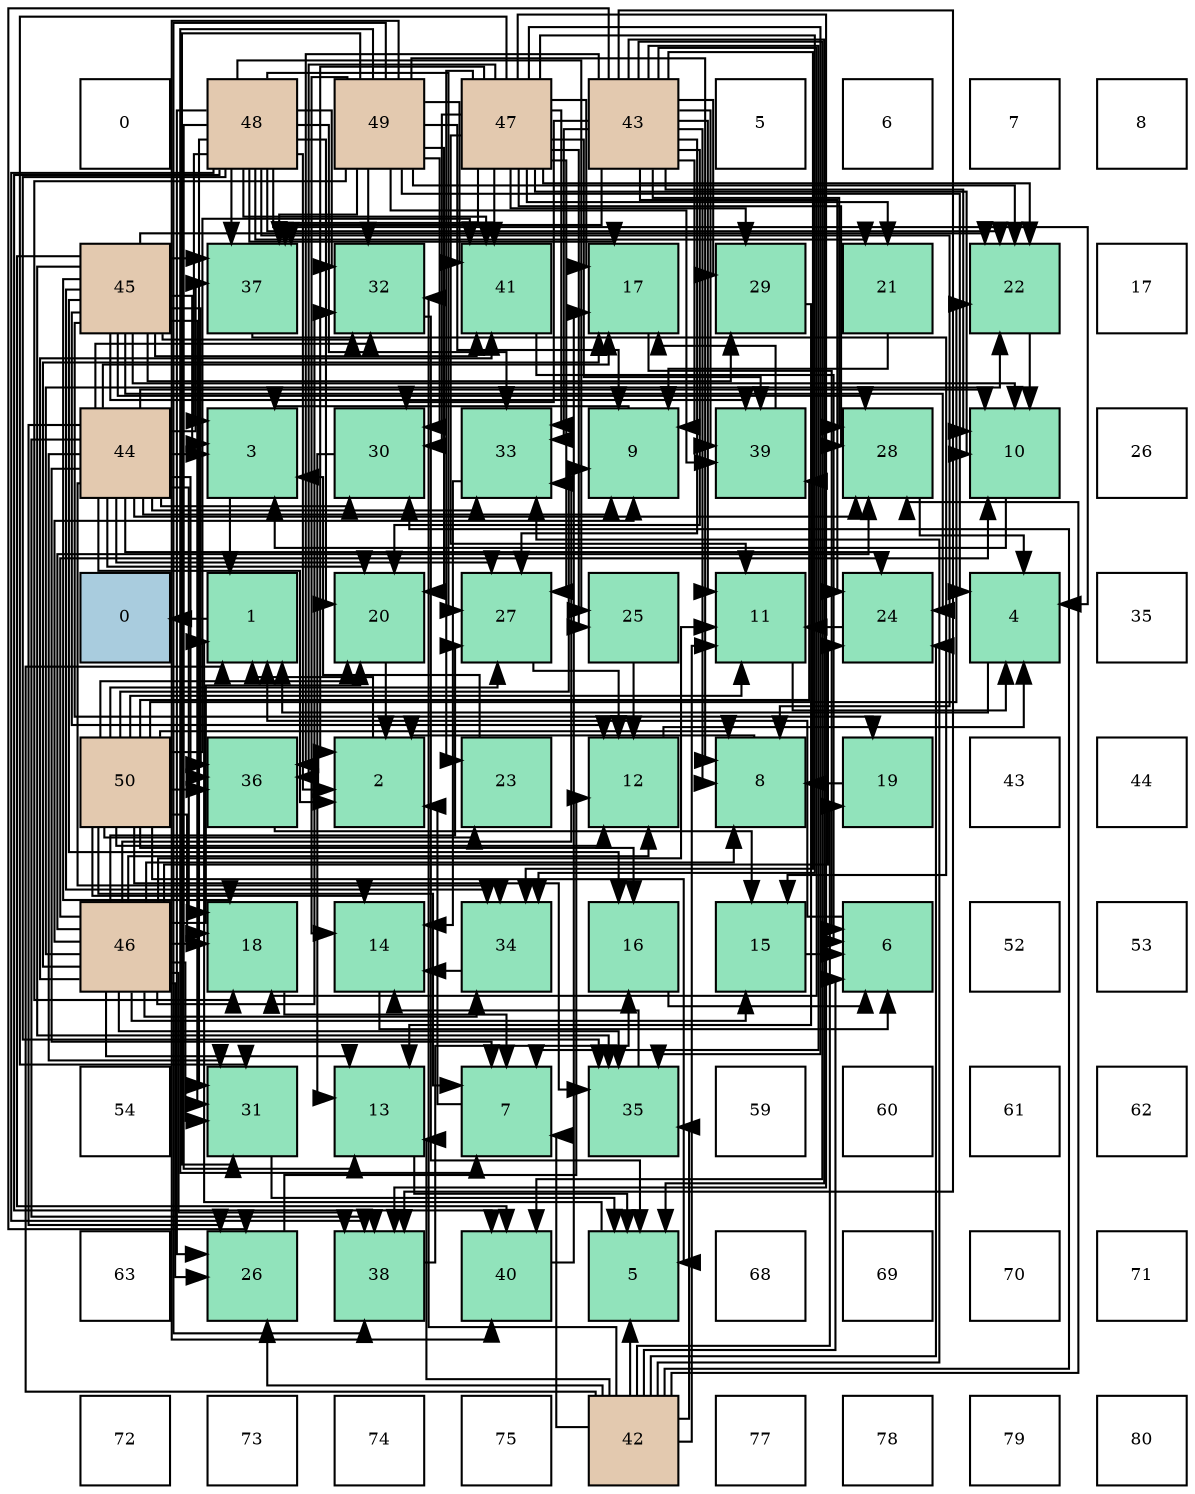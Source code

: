 digraph layout{
 rankdir=TB;
 splines=ortho;
 node [style=filled shape=square fixedsize=true width=0.6];
0[label="0", fontsize=8, fillcolor="#ffffff"];
1[label="48", fontsize=8, fillcolor="#e3c9af"];
2[label="49", fontsize=8, fillcolor="#e3c9af"];
3[label="47", fontsize=8, fillcolor="#e3c9af"];
4[label="43", fontsize=8, fillcolor="#e3c9af"];
5[label="5", fontsize=8, fillcolor="#ffffff"];
6[label="6", fontsize=8, fillcolor="#ffffff"];
7[label="7", fontsize=8, fillcolor="#ffffff"];
8[label="8", fontsize=8, fillcolor="#ffffff"];
9[label="45", fontsize=8, fillcolor="#e3c9af"];
10[label="37", fontsize=8, fillcolor="#91e3bb"];
11[label="32", fontsize=8, fillcolor="#91e3bb"];
12[label="41", fontsize=8, fillcolor="#91e3bb"];
13[label="17", fontsize=8, fillcolor="#91e3bb"];
14[label="29", fontsize=8, fillcolor="#91e3bb"];
15[label="21", fontsize=8, fillcolor="#91e3bb"];
16[label="22", fontsize=8, fillcolor="#91e3bb"];
17[label="17", fontsize=8, fillcolor="#ffffff"];
18[label="44", fontsize=8, fillcolor="#e3c9af"];
19[label="3", fontsize=8, fillcolor="#91e3bb"];
20[label="30", fontsize=8, fillcolor="#91e3bb"];
21[label="33", fontsize=8, fillcolor="#91e3bb"];
22[label="9", fontsize=8, fillcolor="#91e3bb"];
23[label="39", fontsize=8, fillcolor="#91e3bb"];
24[label="28", fontsize=8, fillcolor="#91e3bb"];
25[label="10", fontsize=8, fillcolor="#91e3bb"];
26[label="26", fontsize=8, fillcolor="#ffffff"];
27[label="0", fontsize=8, fillcolor="#a9ccde"];
28[label="1", fontsize=8, fillcolor="#91e3bb"];
29[label="20", fontsize=8, fillcolor="#91e3bb"];
30[label="27", fontsize=8, fillcolor="#91e3bb"];
31[label="25", fontsize=8, fillcolor="#91e3bb"];
32[label="11", fontsize=8, fillcolor="#91e3bb"];
33[label="24", fontsize=8, fillcolor="#91e3bb"];
34[label="4", fontsize=8, fillcolor="#91e3bb"];
35[label="35", fontsize=8, fillcolor="#ffffff"];
36[label="50", fontsize=8, fillcolor="#e3c9af"];
37[label="36", fontsize=8, fillcolor="#91e3bb"];
38[label="2", fontsize=8, fillcolor="#91e3bb"];
39[label="23", fontsize=8, fillcolor="#91e3bb"];
40[label="12", fontsize=8, fillcolor="#91e3bb"];
41[label="8", fontsize=8, fillcolor="#91e3bb"];
42[label="19", fontsize=8, fillcolor="#91e3bb"];
43[label="43", fontsize=8, fillcolor="#ffffff"];
44[label="44", fontsize=8, fillcolor="#ffffff"];
45[label="46", fontsize=8, fillcolor="#e3c9af"];
46[label="18", fontsize=8, fillcolor="#91e3bb"];
47[label="14", fontsize=8, fillcolor="#91e3bb"];
48[label="34", fontsize=8, fillcolor="#91e3bb"];
49[label="16", fontsize=8, fillcolor="#91e3bb"];
50[label="15", fontsize=8, fillcolor="#91e3bb"];
51[label="6", fontsize=8, fillcolor="#91e3bb"];
52[label="52", fontsize=8, fillcolor="#ffffff"];
53[label="53", fontsize=8, fillcolor="#ffffff"];
54[label="54", fontsize=8, fillcolor="#ffffff"];
55[label="31", fontsize=8, fillcolor="#91e3bb"];
56[label="13", fontsize=8, fillcolor="#91e3bb"];
57[label="7", fontsize=8, fillcolor="#91e3bb"];
58[label="35", fontsize=8, fillcolor="#91e3bb"];
59[label="59", fontsize=8, fillcolor="#ffffff"];
60[label="60", fontsize=8, fillcolor="#ffffff"];
61[label="61", fontsize=8, fillcolor="#ffffff"];
62[label="62", fontsize=8, fillcolor="#ffffff"];
63[label="63", fontsize=8, fillcolor="#ffffff"];
64[label="26", fontsize=8, fillcolor="#91e3bb"];
65[label="38", fontsize=8, fillcolor="#91e3bb"];
66[label="40", fontsize=8, fillcolor="#91e3bb"];
67[label="5", fontsize=8, fillcolor="#91e3bb"];
68[label="68", fontsize=8, fillcolor="#ffffff"];
69[label="69", fontsize=8, fillcolor="#ffffff"];
70[label="70", fontsize=8, fillcolor="#ffffff"];
71[label="71", fontsize=8, fillcolor="#ffffff"];
72[label="72", fontsize=8, fillcolor="#ffffff"];
73[label="73", fontsize=8, fillcolor="#ffffff"];
74[label="74", fontsize=8, fillcolor="#ffffff"];
75[label="75", fontsize=8, fillcolor="#ffffff"];
76[label="42", fontsize=8, fillcolor="#e3c9af"];
77[label="77", fontsize=8, fillcolor="#ffffff"];
78[label="78", fontsize=8, fillcolor="#ffffff"];
79[label="79", fontsize=8, fillcolor="#ffffff"];
80[label="80", fontsize=8, fillcolor="#ffffff"];
edge [constraint=false, style=vis];28 -> 27;
38 -> 28;
19 -> 28;
34 -> 28;
67 -> 28;
51 -> 28;
57 -> 38;
41 -> 38;
22 -> 19;
25 -> 19;
32 -> 34;
40 -> 34;
56 -> 67;
47 -> 51;
50 -> 51;
49 -> 51;
13 -> 51;
46 -> 57;
42 -> 41;
29 -> 38;
15 -> 22;
16 -> 25;
39 -> 19;
33 -> 32;
31 -> 40;
64 -> 40;
30 -> 40;
24 -> 34;
14 -> 56;
20 -> 56;
55 -> 67;
11 -> 67;
21 -> 47;
48 -> 47;
58 -> 47;
37 -> 50;
10 -> 50;
65 -> 49;
23 -> 13;
66 -> 13;
12 -> 51;
76 -> 28;
76 -> 67;
76 -> 51;
76 -> 57;
76 -> 32;
76 -> 56;
76 -> 42;
76 -> 33;
76 -> 64;
76 -> 24;
76 -> 20;
76 -> 11;
76 -> 21;
76 -> 58;
4 -> 67;
4 -> 57;
4 -> 41;
4 -> 22;
4 -> 25;
4 -> 32;
4 -> 46;
4 -> 29;
4 -> 33;
4 -> 64;
4 -> 30;
4 -> 24;
4 -> 14;
4 -> 20;
4 -> 21;
4 -> 48;
4 -> 37;
4 -> 10;
4 -> 65;
4 -> 23;
4 -> 66;
18 -> 38;
18 -> 19;
18 -> 57;
18 -> 22;
18 -> 25;
18 -> 13;
18 -> 46;
18 -> 29;
18 -> 33;
18 -> 64;
18 -> 30;
18 -> 24;
18 -> 20;
18 -> 55;
18 -> 11;
18 -> 21;
18 -> 48;
18 -> 37;
18 -> 10;
18 -> 65;
9 -> 19;
9 -> 25;
9 -> 40;
9 -> 49;
9 -> 46;
9 -> 42;
9 -> 16;
9 -> 33;
9 -> 24;
9 -> 14;
9 -> 55;
9 -> 11;
9 -> 48;
9 -> 58;
9 -> 37;
9 -> 10;
9 -> 23;
9 -> 66;
9 -> 12;
45 -> 41;
45 -> 22;
45 -> 25;
45 -> 32;
45 -> 40;
45 -> 56;
45 -> 50;
45 -> 13;
45 -> 46;
45 -> 29;
45 -> 16;
45 -> 33;
45 -> 64;
45 -> 30;
45 -> 24;
45 -> 55;
45 -> 11;
45 -> 21;
45 -> 48;
45 -> 58;
45 -> 65;
45 -> 12;
3 -> 38;
3 -> 25;
3 -> 32;
3 -> 13;
3 -> 15;
3 -> 16;
3 -> 39;
3 -> 31;
3 -> 30;
3 -> 24;
3 -> 14;
3 -> 20;
3 -> 55;
3 -> 21;
3 -> 48;
3 -> 58;
3 -> 37;
3 -> 10;
3 -> 65;
3 -> 23;
3 -> 12;
1 -> 38;
1 -> 19;
1 -> 34;
1 -> 41;
1 -> 56;
1 -> 13;
1 -> 29;
1 -> 15;
1 -> 16;
1 -> 31;
1 -> 64;
1 -> 30;
1 -> 55;
1 -> 11;
1 -> 21;
1 -> 58;
1 -> 10;
1 -> 65;
1 -> 66;
1 -> 12;
2 -> 34;
2 -> 57;
2 -> 41;
2 -> 22;
2 -> 47;
2 -> 46;
2 -> 29;
2 -> 16;
2 -> 20;
2 -> 55;
2 -> 11;
2 -> 10;
2 -> 65;
2 -> 23;
2 -> 66;
2 -> 12;
36 -> 67;
36 -> 57;
36 -> 41;
36 -> 22;
36 -> 32;
36 -> 40;
36 -> 47;
36 -> 49;
36 -> 46;
36 -> 29;
36 -> 16;
36 -> 39;
36 -> 30;
36 -> 58;
36 -> 37;
36 -> 23;
36 -> 12;
edge [constraint=true, style=invis];
0 -> 9 -> 18 -> 27 -> 36 -> 45 -> 54 -> 63 -> 72;
1 -> 10 -> 19 -> 28 -> 37 -> 46 -> 55 -> 64 -> 73;
2 -> 11 -> 20 -> 29 -> 38 -> 47 -> 56 -> 65 -> 74;
3 -> 12 -> 21 -> 30 -> 39 -> 48 -> 57 -> 66 -> 75;
4 -> 13 -> 22 -> 31 -> 40 -> 49 -> 58 -> 67 -> 76;
5 -> 14 -> 23 -> 32 -> 41 -> 50 -> 59 -> 68 -> 77;
6 -> 15 -> 24 -> 33 -> 42 -> 51 -> 60 -> 69 -> 78;
7 -> 16 -> 25 -> 34 -> 43 -> 52 -> 61 -> 70 -> 79;
8 -> 17 -> 26 -> 35 -> 44 -> 53 -> 62 -> 71 -> 80;
rank = same {0 -> 1 -> 2 -> 3 -> 4 -> 5 -> 6 -> 7 -> 8};
rank = same {9 -> 10 -> 11 -> 12 -> 13 -> 14 -> 15 -> 16 -> 17};
rank = same {18 -> 19 -> 20 -> 21 -> 22 -> 23 -> 24 -> 25 -> 26};
rank = same {27 -> 28 -> 29 -> 30 -> 31 -> 32 -> 33 -> 34 -> 35};
rank = same {36 -> 37 -> 38 -> 39 -> 40 -> 41 -> 42 -> 43 -> 44};
rank = same {45 -> 46 -> 47 -> 48 -> 49 -> 50 -> 51 -> 52 -> 53};
rank = same {54 -> 55 -> 56 -> 57 -> 58 -> 59 -> 60 -> 61 -> 62};
rank = same {63 -> 64 -> 65 -> 66 -> 67 -> 68 -> 69 -> 70 -> 71};
rank = same {72 -> 73 -> 74 -> 75 -> 76 -> 77 -> 78 -> 79 -> 80};
}